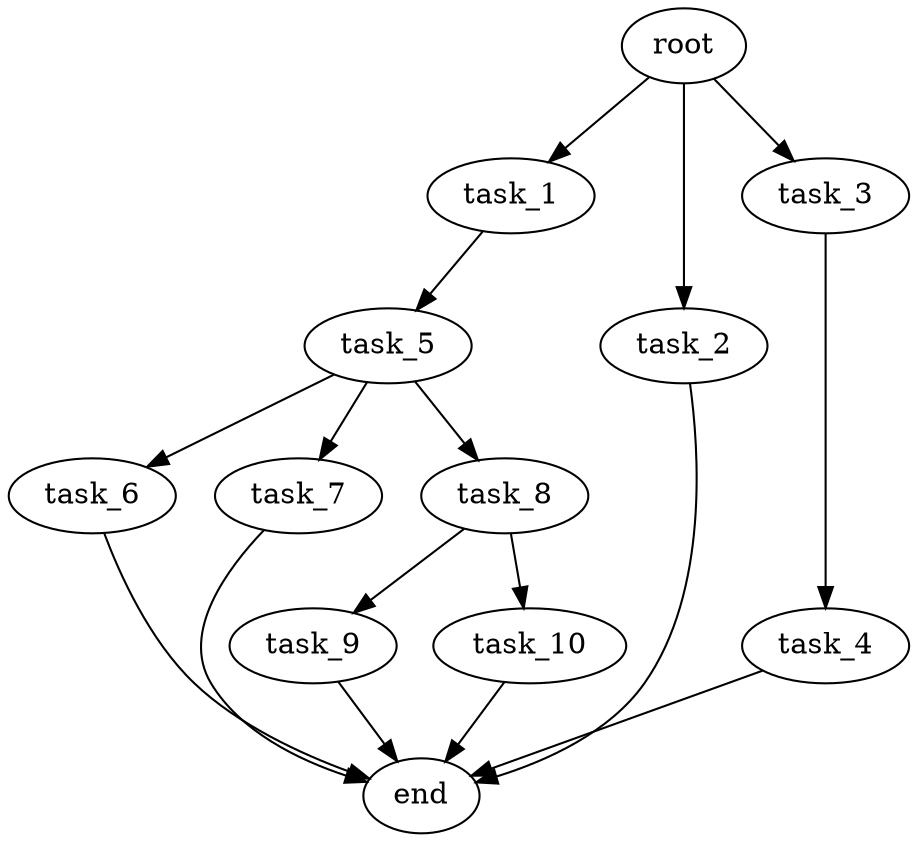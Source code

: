 digraph G {
  root [size="0.000000e+00"];
  task_1 [size="4.758071e+10"];
  task_2 [size="5.502538e+10"];
  task_3 [size="2.657916e+10"];
  task_4 [size="8.725606e+10"];
  task_5 [size="4.237148e+10"];
  task_6 [size="2.125864e+10"];
  task_7 [size="5.397568e+10"];
  task_8 [size="7.302011e+10"];
  task_9 [size="2.019499e+10"];
  task_10 [size="3.124046e+10"];
  end [size="0.000000e+00"];

  root -> task_1 [size="1.000000e-12"];
  root -> task_2 [size="1.000000e-12"];
  root -> task_3 [size="1.000000e-12"];
  task_1 -> task_5 [size="4.237148e+08"];
  task_2 -> end [size="1.000000e-12"];
  task_3 -> task_4 [size="8.725606e+08"];
  task_4 -> end [size="1.000000e-12"];
  task_5 -> task_6 [size="2.125864e+08"];
  task_5 -> task_7 [size="5.397568e+08"];
  task_5 -> task_8 [size="7.302011e+08"];
  task_6 -> end [size="1.000000e-12"];
  task_7 -> end [size="1.000000e-12"];
  task_8 -> task_9 [size="2.019499e+08"];
  task_8 -> task_10 [size="3.124046e+08"];
  task_9 -> end [size="1.000000e-12"];
  task_10 -> end [size="1.000000e-12"];
}
